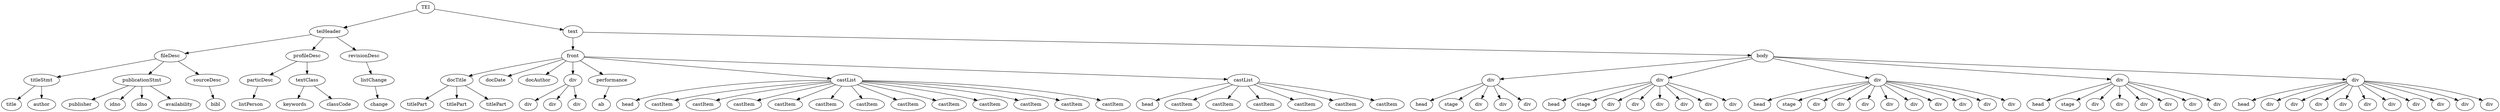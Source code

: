 digraph Tree {
	"t0" [label = "TEI"];
	"t1" [label = "teiHeader"];
	"t2" [label = "fileDesc"];
	"t3" [label = "titleStmt"];
	"t4" [label = "title"];
	"t5" [label = "author"];
	"t6" [label = "publicationStmt"];
	"t7" [label = "publisher"];
	"t8" [label = "idno"];
	"t9" [label = "idno"];
	"t10" [label = "availability"];
	"t11" [label = "sourceDesc"];
	"t12" [label = "bibl"];
	"t13" [label = "profileDesc"];
	"t14" [label = "particDesc"];
	"t15" [label = "listPerson"];
	"t16" [label = "textClass"];
	"t17" [label = "keywords"];
	"t18" [label = "classCode"];
	"t19" [label = "revisionDesc"];
	"t20" [label = "listChange"];
	"t21" [label = "change"];
	"t22" [label = "text"];
	"t23" [label = "front"];
	"t24" [label = "docTitle"];
	"t25" [label = "titlePart"];
	"t26" [label = "titlePart"];
	"t27" [label = "titlePart"];
	"t28" [label = "docDate"];
	"t29" [label = "docAuthor"];
	"t30" [label = "div"];
	"t31" [label = "div"];
	"t32" [label = "div"];
	"t33" [label = "div"];
	"t34" [label = "performance"];
	"t35" [label = "ab"];
	"t36" [label = "castList"];
	"t37" [label = "head"];
	"t38" [label = "castItem"];
	"t39" [label = "castItem"];
	"t40" [label = "castItem"];
	"t41" [label = "castItem"];
	"t42" [label = "castItem"];
	"t43" [label = "castItem"];
	"t44" [label = "castItem"];
	"t45" [label = "castItem"];
	"t46" [label = "castItem"];
	"t47" [label = "castItem"];
	"t48" [label = "castItem"];
	"t49" [label = "castItem"];
	"t50" [label = "castList"];
	"t51" [label = "head"];
	"t52" [label = "castItem"];
	"t53" [label = "castItem"];
	"t54" [label = "castItem"];
	"t55" [label = "castItem"];
	"t56" [label = "castItem"];
	"t57" [label = "castItem"];
	"t58" [label = "body"];
	"t59" [label = "div"];
	"t60" [label = "head"];
	"t61" [label = "stage"];
	"t62" [label = "div"];
	"t63" [label = "div"];
	"t64" [label = "div"];
	"t65" [label = "div"];
	"t66" [label = "head"];
	"t67" [label = "stage"];
	"t68" [label = "div"];
	"t69" [label = "div"];
	"t70" [label = "div"];
	"t71" [label = "div"];
	"t72" [label = "div"];
	"t73" [label = "div"];
	"t74" [label = "div"];
	"t75" [label = "head"];
	"t76" [label = "stage"];
	"t77" [label = "div"];
	"t78" [label = "div"];
	"t79" [label = "div"];
	"t80" [label = "div"];
	"t81" [label = "div"];
	"t82" [label = "div"];
	"t83" [label = "div"];
	"t84" [label = "div"];
	"t85" [label = "div"];
	"t86" [label = "div"];
	"t87" [label = "head"];
	"t88" [label = "stage"];
	"t89" [label = "div"];
	"t90" [label = "div"];
	"t91" [label = "div"];
	"t92" [label = "div"];
	"t93" [label = "div"];
	"t94" [label = "div"];
	"t95" [label = "div"];
	"t96" [label = "head"];
	"t97" [label = "div"];
	"t98" [label = "div"];
	"t99" [label = "div"];
	"t100" [label = "div"];
	"t101" [label = "div"];
	"t102" [label = "div"];
	"t103" [label = "div"];
	"t104" [label = "div"];
	"t105" [label = "div"];
	"t106" [label = "div"];
	"t0" -> "t1";
	"t1" -> "t2";
	"t2" -> "t3";
	"t3" -> "t4";
	"t3" -> "t5";
	"t2" -> "t6";
	"t6" -> "t7";
	"t6" -> "t8";
	"t6" -> "t9";
	"t6" -> "t10";
	"t2" -> "t11";
	"t11" -> "t12";
	"t1" -> "t13";
	"t13" -> "t14";
	"t14" -> "t15";
	"t13" -> "t16";
	"t16" -> "t17";
	"t16" -> "t18";
	"t1" -> "t19";
	"t19" -> "t20";
	"t20" -> "t21";
	"t0" -> "t22";
	"t22" -> "t23";
	"t23" -> "t24";
	"t24" -> "t25";
	"t24" -> "t26";
	"t24" -> "t27";
	"t23" -> "t28";
	"t23" -> "t29";
	"t23" -> "t30";
	"t30" -> "t31";
	"t30" -> "t32";
	"t30" -> "t33";
	"t23" -> "t34";
	"t34" -> "t35";
	"t23" -> "t36";
	"t36" -> "t37";
	"t36" -> "t38";
	"t36" -> "t39";
	"t36" -> "t40";
	"t36" -> "t41";
	"t36" -> "t42";
	"t36" -> "t43";
	"t36" -> "t44";
	"t36" -> "t45";
	"t36" -> "t46";
	"t36" -> "t47";
	"t36" -> "t48";
	"t36" -> "t49";
	"t23" -> "t50";
	"t50" -> "t51";
	"t50" -> "t52";
	"t50" -> "t53";
	"t50" -> "t54";
	"t50" -> "t55";
	"t50" -> "t56";
	"t50" -> "t57";
	"t22" -> "t58";
	"t58" -> "t59";
	"t59" -> "t60";
	"t59" -> "t61";
	"t59" -> "t62";
	"t59" -> "t63";
	"t59" -> "t64";
	"t58" -> "t65";
	"t65" -> "t66";
	"t65" -> "t67";
	"t65" -> "t68";
	"t65" -> "t69";
	"t65" -> "t70";
	"t65" -> "t71";
	"t65" -> "t72";
	"t65" -> "t73";
	"t58" -> "t74";
	"t74" -> "t75";
	"t74" -> "t76";
	"t74" -> "t77";
	"t74" -> "t78";
	"t74" -> "t79";
	"t74" -> "t80";
	"t74" -> "t81";
	"t74" -> "t82";
	"t74" -> "t83";
	"t74" -> "t84";
	"t74" -> "t85";
	"t58" -> "t86";
	"t86" -> "t87";
	"t86" -> "t88";
	"t86" -> "t89";
	"t86" -> "t90";
	"t86" -> "t91";
	"t86" -> "t92";
	"t86" -> "t93";
	"t86" -> "t94";
	"t58" -> "t95";
	"t95" -> "t96";
	"t95" -> "t97";
	"t95" -> "t98";
	"t95" -> "t99";
	"t95" -> "t100";
	"t95" -> "t101";
	"t95" -> "t102";
	"t95" -> "t103";
	"t95" -> "t104";
	"t95" -> "t105";
	"t95" -> "t106";
}
